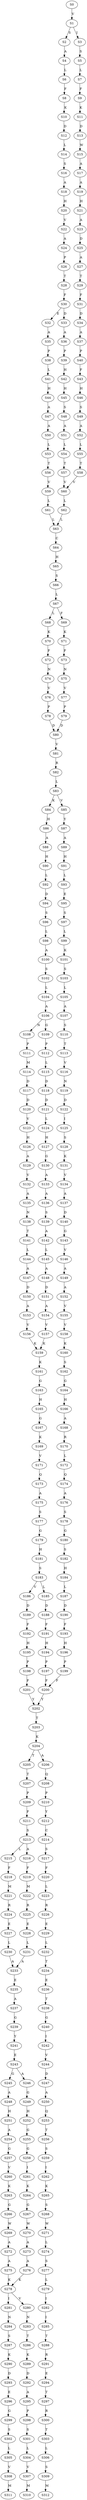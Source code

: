 strict digraph  {
	S0 -> S1 [ label = V ];
	S1 -> S2 [ label = S ];
	S1 -> S3 [ label = I ];
	S2 -> S4 [ label = A ];
	S3 -> S5 [ label = S ];
	S4 -> S6 [ label = L ];
	S5 -> S7 [ label = L ];
	S6 -> S8 [ label = F ];
	S7 -> S9 [ label = F ];
	S8 -> S10 [ label = K ];
	S9 -> S11 [ label = K ];
	S10 -> S12 [ label = D ];
	S11 -> S13 [ label = D ];
	S12 -> S14 [ label = L ];
	S13 -> S15 [ label = W ];
	S14 -> S16 [ label = S ];
	S15 -> S17 [ label = A ];
	S16 -> S18 [ label = A ];
	S17 -> S19 [ label = A ];
	S18 -> S20 [ label = H ];
	S19 -> S21 [ label = H ];
	S20 -> S22 [ label = V ];
	S21 -> S23 [ label = A ];
	S22 -> S24 [ label = A ];
	S23 -> S25 [ label = D ];
	S24 -> S26 [ label = P ];
	S25 -> S27 [ label = A ];
	S26 -> S28 [ label = T ];
	S27 -> S29 [ label = T ];
	S28 -> S30 [ label = F ];
	S29 -> S31 [ label = F ];
	S30 -> S32 [ label = E ];
	S30 -> S33 [ label = D ];
	S31 -> S34 [ label = D ];
	S32 -> S35 [ label = A ];
	S33 -> S36 [ label = A ];
	S34 -> S37 [ label = A ];
	S35 -> S38 [ label = P ];
	S36 -> S39 [ label = P ];
	S37 -> S40 [ label = P ];
	S38 -> S41 [ label = L ];
	S39 -> S42 [ label = H ];
	S40 -> S43 [ label = F ];
	S41 -> S44 [ label = H ];
	S42 -> S45 [ label = H ];
	S43 -> S46 [ label = H ];
	S44 -> S47 [ label = A ];
	S45 -> S48 [ label = S ];
	S46 -> S49 [ label = S ];
	S47 -> S50 [ label = A ];
	S48 -> S51 [ label = A ];
	S49 -> S52 [ label = A ];
	S50 -> S53 [ label = L ];
	S51 -> S54 [ label = L ];
	S52 -> S55 [ label = L ];
	S53 -> S56 [ label = T ];
	S54 -> S57 [ label = T ];
	S55 -> S58 [ label = T ];
	S56 -> S59 [ label = V ];
	S57 -> S60 [ label = V ];
	S58 -> S60 [ label = V ];
	S59 -> S61 [ label = L ];
	S60 -> S62 [ label = L ];
	S61 -> S63 [ label = L ];
	S62 -> S63 [ label = L ];
	S63 -> S64 [ label = C ];
	S64 -> S65 [ label = H ];
	S65 -> S66 [ label = S ];
	S66 -> S67 [ label = L ];
	S67 -> S68 [ label = L ];
	S67 -> S69 [ label = F ];
	S68 -> S70 [ label = K ];
	S69 -> S71 [ label = K ];
	S70 -> S72 [ label = F ];
	S71 -> S73 [ label = F ];
	S72 -> S74 [ label = N ];
	S73 -> S75 [ label = N ];
	S74 -> S76 [ label = V ];
	S75 -> S77 [ label = V ];
	S76 -> S78 [ label = P ];
	S77 -> S79 [ label = P ];
	S78 -> S80 [ label = D ];
	S79 -> S80 [ label = D ];
	S80 -> S81 [ label = V ];
	S81 -> S82 [ label = R ];
	S82 -> S83 [ label = L ];
	S83 -> S84 [ label = K ];
	S83 -> S85 [ label = V ];
	S84 -> S86 [ label = H ];
	S85 -> S87 [ label = Y ];
	S86 -> S88 [ label = A ];
	S87 -> S89 [ label = A ];
	S88 -> S90 [ label = H ];
	S89 -> S91 [ label = H ];
	S90 -> S92 [ label = L ];
	S91 -> S93 [ label = L ];
	S92 -> S94 [ label = D ];
	S93 -> S95 [ label = E ];
	S94 -> S96 [ label = S ];
	S95 -> S97 [ label = S ];
	S96 -> S98 [ label = L ];
	S97 -> S99 [ label = L ];
	S98 -> S100 [ label = A ];
	S99 -> S101 [ label = K ];
	S100 -> S102 [ label = S ];
	S101 -> S103 [ label = S ];
	S102 -> S104 [ label = L ];
	S103 -> S105 [ label = L ];
	S104 -> S106 [ label = A ];
	S105 -> S107 [ label = A ];
	S106 -> S108 [ label = N ];
	S106 -> S109 [ label = G ];
	S107 -> S110 [ label = S ];
	S108 -> S111 [ label = P ];
	S109 -> S112 [ label = P ];
	S110 -> S113 [ label = T ];
	S111 -> S114 [ label = M ];
	S112 -> S115 [ label = L ];
	S113 -> S116 [ label = V ];
	S114 -> S117 [ label = D ];
	S115 -> S118 [ label = D ];
	S116 -> S119 [ label = N ];
	S117 -> S120 [ label = D ];
	S118 -> S121 [ label = D ];
	S119 -> S122 [ label = D ];
	S120 -> S123 [ label = V ];
	S121 -> S124 [ label = L ];
	S122 -> S125 [ label = I ];
	S123 -> S126 [ label = H ];
	S124 -> S127 [ label = H ];
	S125 -> S128 [ label = S ];
	S126 -> S129 [ label = A ];
	S127 -> S130 [ label = G ];
	S128 -> S131 [ label = K ];
	S129 -> S132 [ label = V ];
	S130 -> S133 [ label = A ];
	S131 -> S134 [ label = V ];
	S132 -> S135 [ label = A ];
	S133 -> S136 [ label = A ];
	S134 -> S137 [ label = A ];
	S135 -> S138 [ label = N ];
	S136 -> S139 [ label = S ];
	S137 -> S140 [ label = D ];
	S138 -> S141 [ label = T ];
	S139 -> S142 [ label = A ];
	S140 -> S143 [ label = G ];
	S141 -> S144 [ label = L ];
	S142 -> S145 [ label = L ];
	S143 -> S146 [ label = V ];
	S144 -> S147 [ label = A ];
	S145 -> S148 [ label = A ];
	S146 -> S149 [ label = A ];
	S147 -> S150 [ label = D ];
	S148 -> S151 [ label = D ];
	S149 -> S152 [ label = A ];
	S150 -> S153 [ label = A ];
	S151 -> S154 [ label = A ];
	S152 -> S155 [ label = V ];
	S153 -> S156 [ label = V ];
	S154 -> S157 [ label = V ];
	S155 -> S158 [ label = V ];
	S156 -> S159 [ label = K ];
	S157 -> S159 [ label = K ];
	S158 -> S160 [ label = K ];
	S159 -> S161 [ label = K ];
	S160 -> S162 [ label = S ];
	S161 -> S163 [ label = G ];
	S162 -> S164 [ label = G ];
	S163 -> S165 [ label = H ];
	S164 -> S166 [ label = H ];
	S165 -> S167 [ label = G ];
	S166 -> S168 [ label = A ];
	S167 -> S169 [ label = K ];
	S168 -> S170 [ label = R ];
	S169 -> S171 [ label = V ];
	S170 -> S172 [ label = L ];
	S171 -> S173 [ label = Q ];
	S172 -> S174 [ label = Q ];
	S173 -> S175 [ label = A ];
	S174 -> S176 [ label = A ];
	S175 -> S177 [ label = S ];
	S176 -> S178 [ label = S ];
	S177 -> S179 [ label = G ];
	S178 -> S180 [ label = G ];
	S179 -> S181 [ label = H ];
	S180 -> S182 [ label = S ];
	S181 -> S183 [ label = S ];
	S182 -> S184 [ label = H ];
	S183 -> S185 [ label = L ];
	S183 -> S186 [ label = V ];
	S184 -> S187 [ label = L ];
	S185 -> S188 [ label = D ];
	S186 -> S189 [ label = D ];
	S187 -> S190 [ label = D ];
	S188 -> S191 [ label = F ];
	S189 -> S192 [ label = F ];
	S190 -> S193 [ label = F ];
	S191 -> S194 [ label = H ];
	S192 -> S195 [ label = H ];
	S193 -> S196 [ label = H ];
	S194 -> S197 [ label = P ];
	S195 -> S198 [ label = P ];
	S196 -> S199 [ label = P ];
	S197 -> S200 [ label = F ];
	S198 -> S201 [ label = F ];
	S199 -> S200 [ label = F ];
	S200 -> S202 [ label = Y ];
	S201 -> S202 [ label = Y ];
	S202 -> S203 [ label = T ];
	S203 -> S204 [ label = K ];
	S204 -> S205 [ label = T ];
	S204 -> S206 [ label = A ];
	S205 -> S207 [ label = T ];
	S206 -> S208 [ label = Q ];
	S207 -> S209 [ label = P ];
	S208 -> S210 [ label = P ];
	S209 -> S211 [ label = F ];
	S210 -> S212 [ label = Y ];
	S211 -> S213 [ label = S ];
	S212 -> S214 [ label = C ];
	S213 -> S215 [ label = L ];
	S213 -> S216 [ label = A ];
	S214 -> S217 [ label = S ];
	S215 -> S218 [ label = F ];
	S216 -> S219 [ label = F ];
	S217 -> S220 [ label = F ];
	S218 -> S221 [ label = M ];
	S219 -> S222 [ label = M ];
	S220 -> S223 [ label = L ];
	S221 -> S224 [ label = R ];
	S222 -> S225 [ label = R ];
	S223 -> S226 [ label = R ];
	S224 -> S227 [ label = E ];
	S225 -> S228 [ label = E ];
	S226 -> S229 [ label = E ];
	S227 -> S230 [ label = L ];
	S228 -> S231 [ label = L ];
	S229 -> S232 [ label = L ];
	S230 -> S233 [ label = A ];
	S231 -> S233 [ label = A ];
	S232 -> S234 [ label = T ];
	S233 -> S235 [ label = E ];
	S234 -> S236 [ label = E ];
	S235 -> S237 [ label = A ];
	S236 -> S238 [ label = T ];
	S237 -> S239 [ label = G ];
	S238 -> S240 [ label = G ];
	S239 -> S241 [ label = Y ];
	S240 -> S242 [ label = I ];
	S241 -> S243 [ label = E ];
	S242 -> S244 [ label = V ];
	S243 -> S245 [ label = G ];
	S243 -> S246 [ label = A ];
	S244 -> S247 [ label = D ];
	S245 -> S248 [ label = A ];
	S246 -> S249 [ label = G ];
	S247 -> S250 [ label = A ];
	S248 -> S251 [ label = H ];
	S249 -> S252 [ label = H ];
	S250 -> S253 [ label = Q ];
	S251 -> S254 [ label = A ];
	S252 -> S255 [ label = G ];
	S253 -> S256 [ label = T ];
	S254 -> S257 [ label = G ];
	S255 -> S258 [ label = G ];
	S256 -> S259 [ label = S ];
	S257 -> S260 [ label = V ];
	S258 -> S261 [ label = I ];
	S259 -> S262 [ label = I ];
	S260 -> S263 [ label = K ];
	S261 -> S264 [ label = K ];
	S262 -> S265 [ label = K ];
	S263 -> S266 [ label = G ];
	S264 -> S267 [ label = G ];
	S265 -> S268 [ label = S ];
	S266 -> S269 [ label = W ];
	S267 -> S270 [ label = W ];
	S268 -> S271 [ label = W ];
	S269 -> S272 [ label = A ];
	S270 -> S273 [ label = A ];
	S271 -> S274 [ label = L ];
	S272 -> S275 [ label = A ];
	S273 -> S276 [ label = A ];
	S274 -> S277 [ label = S ];
	S275 -> S278 [ label = K ];
	S276 -> S278 [ label = K ];
	S277 -> S279 [ label = L ];
	S278 -> S280 [ label = V ];
	S278 -> S281 [ label = I ];
	S279 -> S282 [ label = I ];
	S280 -> S283 [ label = N ];
	S281 -> S284 [ label = N ];
	S282 -> S285 [ label = I ];
	S283 -> S286 [ label = T ];
	S284 -> S287 [ label = S ];
	S285 -> S288 [ label = T ];
	S286 -> S289 [ label = K ];
	S287 -> S290 [ label = K ];
	S288 -> S291 [ label = R ];
	S289 -> S292 [ label = D ];
	S290 -> S293 [ label = D ];
	S291 -> S294 [ label = E ];
	S292 -> S295 [ label = A ];
	S293 -> S296 [ label = E ];
	S294 -> S297 [ label = T ];
	S295 -> S298 [ label = P ];
	S296 -> S299 [ label = G ];
	S297 -> S300 [ label = R ];
	S298 -> S301 [ label = S ];
	S299 -> S302 [ label = S ];
	S300 -> S303 [ label = T ];
	S301 -> S304 [ label = L ];
	S302 -> S305 [ label = L ];
	S303 -> S306 [ label = L ];
	S304 -> S307 [ label = V ];
	S305 -> S308 [ label = V ];
	S306 -> S309 [ label = S ];
	S307 -> S310 [ label = M ];
	S308 -> S311 [ label = M ];
	S309 -> S312 [ label = M ];
}

